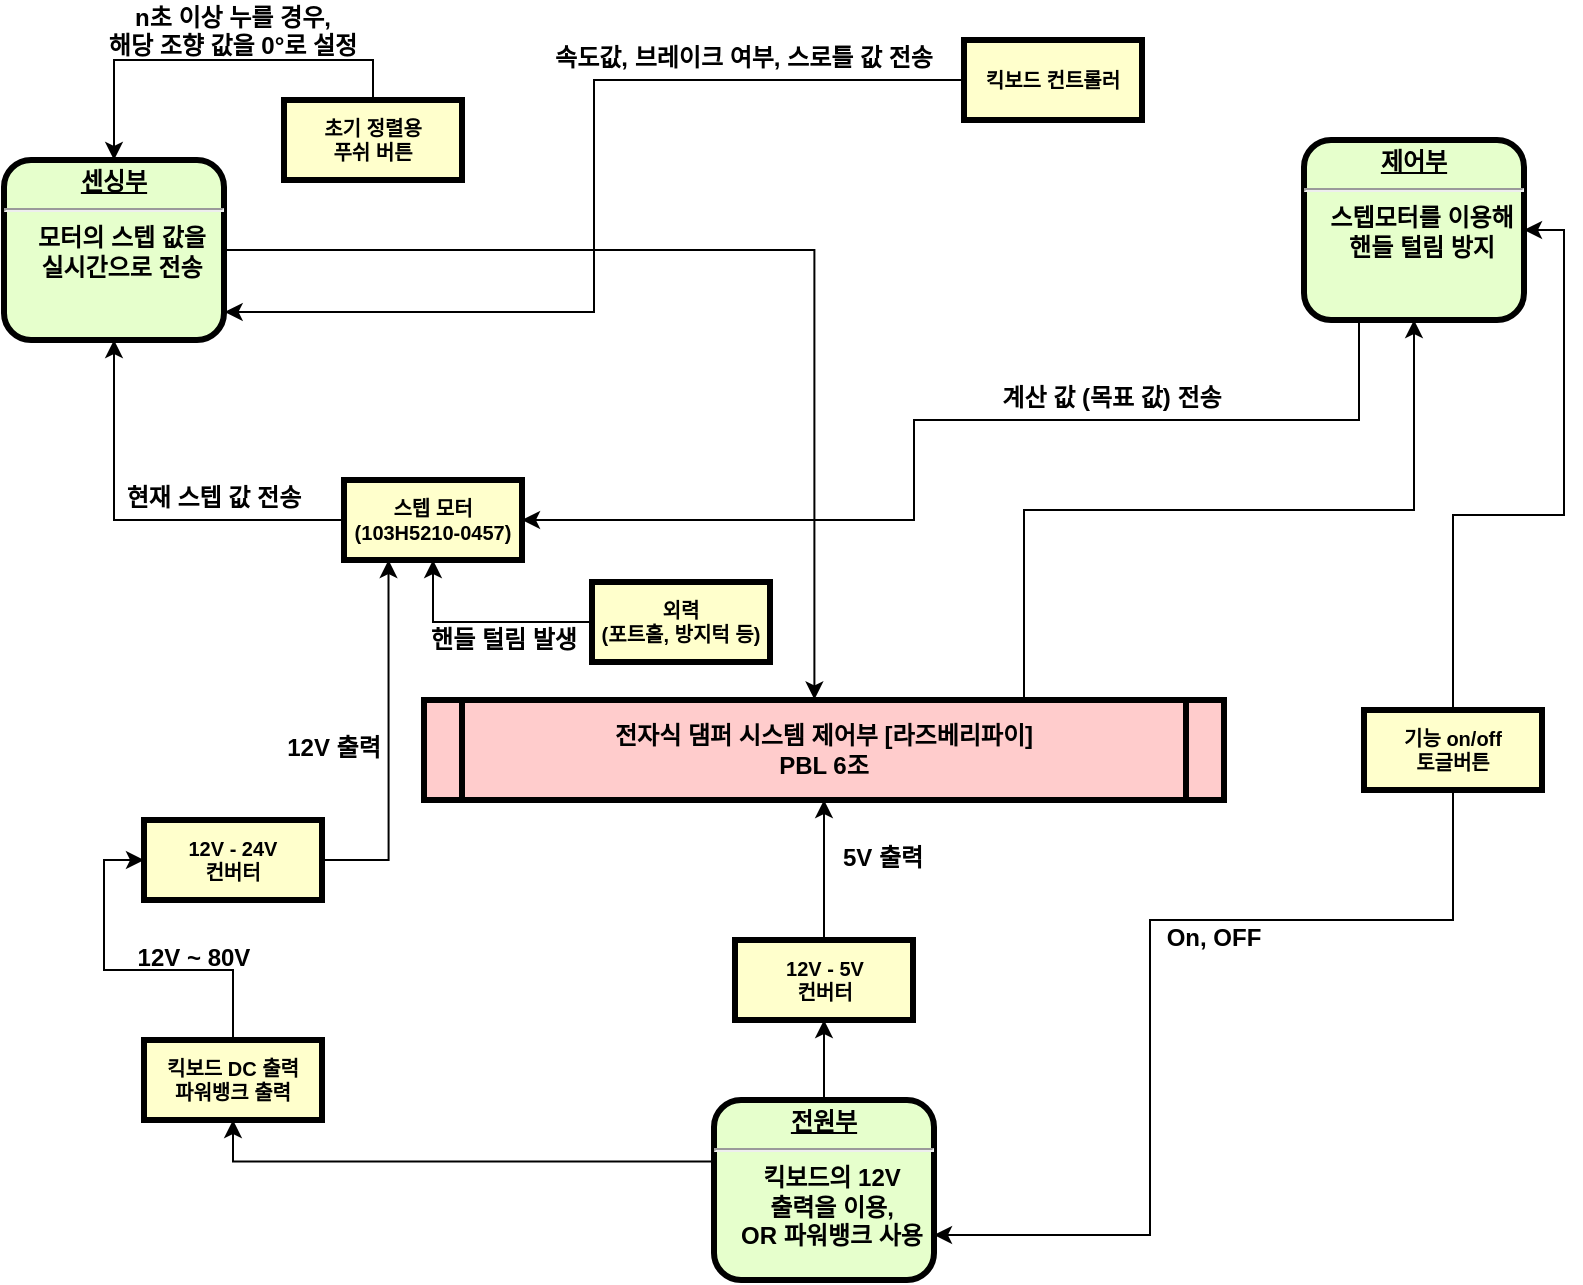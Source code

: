 <mxfile version="15.7.0" type="github">
  <diagram name="Page-1" id="c7558073-3199-34d8-9f00-42111426c3f3">
    <mxGraphModel dx="1185" dy="697" grid="1" gridSize="10" guides="1" tooltips="1" connect="1" arrows="1" fold="1" page="1" pageScale="1" pageWidth="826" pageHeight="1169" background="none" math="0" shadow="0">
      <root>
        <mxCell id="0" />
        <mxCell id="1" parent="0" />
        <mxCell id="0BRsgU6Nk2iyZQjAAnr7-128" style="edgeStyle=orthogonalEdgeStyle;rounded=0;orthogonalLoop=1;jettySize=auto;html=1;exitX=0.75;exitY=0;exitDx=0;exitDy=0;entryX=0.5;entryY=1;entryDx=0;entryDy=0;fontSize=9;" edge="1" parent="1" source="5" target="8">
          <mxGeometry relative="1" as="geometry" />
        </mxCell>
        <mxCell id="5" value="전자식 댐퍼 시스템 제어부 [라즈베리파이]&#xa;PBL 6조" style="shape=process;whiteSpace=wrap;align=center;verticalAlign=middle;size=0.048;fontStyle=1;strokeWidth=3;fillColor=#FFCCCC" parent="1" vertex="1">
          <mxGeometry x="240.0" y="370" width="400" height="50" as="geometry" />
        </mxCell>
        <mxCell id="0BRsgU6Nk2iyZQjAAnr7-108" style="edgeStyle=orthogonalEdgeStyle;rounded=0;orthogonalLoop=1;jettySize=auto;html=1;entryX=0.488;entryY=-0.005;entryDx=0;entryDy=0;entryPerimeter=0;fontSize=9;" edge="1" parent="1" source="6" target="5">
          <mxGeometry relative="1" as="geometry" />
        </mxCell>
        <mxCell id="6" value="&lt;p style=&quot;margin: 4px 0px 0px ; text-decoration: underline ; text-align: center&quot;&gt;&lt;strong&gt;센싱부&lt;br&gt;&lt;/strong&gt;&lt;/p&gt;&lt;hr&gt;&lt;p style=&quot;margin: 0px 0px 0px 8px&quot;&gt;모터의 스텝 값을&lt;/p&gt;&lt;p style=&quot;margin: 0px 0px 0px 8px&quot;&gt;실시간으로 전송&lt;/p&gt;" style="verticalAlign=middle;align=center;overflow=fill;fontSize=12;fontFamily=Helvetica;html=1;rounded=1;fontStyle=1;strokeWidth=3;fillColor=#E6FFCC" parent="1" vertex="1">
          <mxGeometry x="30" y="100" width="110" height="90" as="geometry" />
        </mxCell>
        <mxCell id="0BRsgU6Nk2iyZQjAAnr7-119" style="edgeStyle=orthogonalEdgeStyle;rounded=0;orthogonalLoop=1;jettySize=auto;html=1;entryX=1;entryY=0.5;entryDx=0;entryDy=0;fontSize=9;exitX=0.25;exitY=1;exitDx=0;exitDy=0;" edge="1" parent="1" source="8" target="0BRsgU6Nk2iyZQjAAnr7-97">
          <mxGeometry relative="1" as="geometry">
            <mxPoint x="630" y="180" as="sourcePoint" />
            <Array as="points">
              <mxPoint x="707" y="230" />
              <mxPoint x="485" y="230" />
              <mxPoint x="485" y="280" />
            </Array>
          </mxGeometry>
        </mxCell>
        <mxCell id="8" value="&lt;p style=&quot;margin: 0px ; margin-top: 4px ; text-align: center ; text-decoration: underline&quot;&gt;&lt;strong&gt;제어부&lt;/strong&gt;&lt;/p&gt;&lt;hr&gt;&lt;p style=&quot;margin: 0px ; margin-left: 8px&quot;&gt;스텝모터를 이용해&lt;/p&gt;&lt;p style=&quot;margin: 0px ; margin-left: 8px&quot;&gt;핸들 털림 방지&lt;/p&gt;" style="verticalAlign=middle;align=center;overflow=fill;fontSize=12;fontFamily=Helvetica;html=1;rounded=1;fontStyle=1;strokeWidth=3;fillColor=#E6FFCC" parent="1" vertex="1">
          <mxGeometry x="680" y="90" width="110" height="90" as="geometry" />
        </mxCell>
        <mxCell id="62" value="5V 출력" style="text;spacingTop=-5;align=center;fontStyle=1" parent="1" vertex="1">
          <mxGeometry x="454.5" y="440" width="30" height="20" as="geometry" />
        </mxCell>
        <mxCell id="0BRsgU6Nk2iyZQjAAnr7-117" style="edgeStyle=orthogonalEdgeStyle;rounded=0;orthogonalLoop=1;jettySize=auto;html=1;entryX=0.5;entryY=1;entryDx=0;entryDy=0;fontSize=9;" edge="1" parent="1" source="0BRsgU6Nk2iyZQjAAnr7-97" target="6">
          <mxGeometry relative="1" as="geometry" />
        </mxCell>
        <mxCell id="0BRsgU6Nk2iyZQjAAnr7-97" value="스텝 모터&#xa;(103H5210-0457)" style="whiteSpace=wrap;align=center;verticalAlign=middle;fontStyle=1;strokeWidth=3;fillColor=#FFFFCC;fontSize=10;" vertex="1" parent="1">
          <mxGeometry x="200" y="260" width="89" height="40" as="geometry" />
        </mxCell>
        <mxCell id="0BRsgU6Nk2iyZQjAAnr7-132" style="edgeStyle=orthogonalEdgeStyle;rounded=0;orthogonalLoop=1;jettySize=auto;html=1;entryX=0.25;entryY=1;entryDx=0;entryDy=0;fontSize=9;" edge="1" parent="1" source="0BRsgU6Nk2iyZQjAAnr7-99" target="0BRsgU6Nk2iyZQjAAnr7-97">
          <mxGeometry relative="1" as="geometry" />
        </mxCell>
        <mxCell id="0BRsgU6Nk2iyZQjAAnr7-99" value="12V - 24V&#xa;컨버터" style="whiteSpace=wrap;align=center;verticalAlign=middle;fontStyle=1;strokeWidth=3;fillColor=#FFFFCC;fontSize=10;" vertex="1" parent="1">
          <mxGeometry x="100" y="430" width="89" height="40" as="geometry" />
        </mxCell>
        <mxCell id="0BRsgU6Nk2iyZQjAAnr7-102" style="edgeStyle=orthogonalEdgeStyle;rounded=0;orthogonalLoop=1;jettySize=auto;html=1;entryX=0.5;entryY=1;entryDx=0;entryDy=0;fontSize=9;exitX=0.008;exitY=0.342;exitDx=0;exitDy=0;exitPerimeter=0;" edge="1" parent="1" source="0BRsgU6Nk2iyZQjAAnr7-100" target="0BRsgU6Nk2iyZQjAAnr7-101">
          <mxGeometry relative="1" as="geometry">
            <mxPoint x="320" y="640" as="sourcePoint" />
          </mxGeometry>
        </mxCell>
        <mxCell id="0BRsgU6Nk2iyZQjAAnr7-115" style="edgeStyle=orthogonalEdgeStyle;rounded=0;orthogonalLoop=1;jettySize=auto;html=1;entryX=0.5;entryY=1;entryDx=0;entryDy=0;fontSize=9;" edge="1" parent="1" source="0BRsgU6Nk2iyZQjAAnr7-100" target="0BRsgU6Nk2iyZQjAAnr7-114">
          <mxGeometry relative="1" as="geometry" />
        </mxCell>
        <mxCell id="0BRsgU6Nk2iyZQjAAnr7-100" value="&lt;p style=&quot;margin: 4px 0px 0px ; text-decoration: underline ; text-align: center&quot;&gt;전원부&lt;/p&gt;&lt;hr&gt;&lt;p style=&quot;margin: 0px 0px 0px 8px&quot;&gt;킥보드의 12V&lt;/p&gt;&lt;p style=&quot;margin: 0px 0px 0px 8px&quot;&gt;출력을 이용,&lt;/p&gt;&lt;p style=&quot;margin: 0px 0px 0px 8px&quot;&gt;OR 파워뱅크 사용&lt;/p&gt;" style="verticalAlign=middle;align=center;overflow=fill;fontSize=12;fontFamily=Helvetica;html=1;rounded=1;fontStyle=1;strokeWidth=3;fillColor=#E6FFCC" vertex="1" parent="1">
          <mxGeometry x="385" y="570" width="110" height="90" as="geometry" />
        </mxCell>
        <mxCell id="0BRsgU6Nk2iyZQjAAnr7-103" style="edgeStyle=orthogonalEdgeStyle;rounded=0;orthogonalLoop=1;jettySize=auto;html=1;exitX=0.5;exitY=0;exitDx=0;exitDy=0;entryX=0;entryY=0.5;entryDx=0;entryDy=0;fontSize=9;" edge="1" parent="1" source="0BRsgU6Nk2iyZQjAAnr7-101" target="0BRsgU6Nk2iyZQjAAnr7-99">
          <mxGeometry relative="1" as="geometry" />
        </mxCell>
        <mxCell id="0BRsgU6Nk2iyZQjAAnr7-101" value="킥보드 DC 출력&#xa;파워뱅크 출력" style="whiteSpace=wrap;align=center;verticalAlign=middle;fontStyle=1;strokeWidth=3;fillColor=#FFFFCC;fontSize=10;" vertex="1" parent="1">
          <mxGeometry x="100" y="540" width="89" height="40" as="geometry" />
        </mxCell>
        <mxCell id="0BRsgU6Nk2iyZQjAAnr7-107" style="edgeStyle=orthogonalEdgeStyle;rounded=0;orthogonalLoop=1;jettySize=auto;html=1;entryX=0.5;entryY=0;entryDx=0;entryDy=0;fontSize=9;exitX=0.5;exitY=0;exitDx=0;exitDy=0;" edge="1" parent="1" source="0BRsgU6Nk2iyZQjAAnr7-106" target="6">
          <mxGeometry relative="1" as="geometry" />
        </mxCell>
        <mxCell id="0BRsgU6Nk2iyZQjAAnr7-106" value="초기 정렬용&#xa;푸쉬 버튼" style="whiteSpace=wrap;align=center;verticalAlign=middle;fontStyle=1;strokeWidth=3;fillColor=#FFFFCC;fontSize=10;" vertex="1" parent="1">
          <mxGeometry x="170" y="70" width="89" height="40" as="geometry" />
        </mxCell>
        <mxCell id="0BRsgU6Nk2iyZQjAAnr7-111" style="edgeStyle=orthogonalEdgeStyle;rounded=0;orthogonalLoop=1;jettySize=auto;html=1;entryX=0.5;entryY=1;entryDx=0;entryDy=0;fontSize=9;" edge="1" parent="1" source="0BRsgU6Nk2iyZQjAAnr7-110" target="0BRsgU6Nk2iyZQjAAnr7-97">
          <mxGeometry relative="1" as="geometry" />
        </mxCell>
        <mxCell id="0BRsgU6Nk2iyZQjAAnr7-110" value="외력&#xa;(포트홀, 방지턱 등)" style="whiteSpace=wrap;align=center;verticalAlign=middle;fontStyle=1;strokeWidth=3;fillColor=#FFFFCC;fontSize=10;" vertex="1" parent="1">
          <mxGeometry x="324" y="311" width="89" height="40" as="geometry" />
        </mxCell>
        <mxCell id="0BRsgU6Nk2iyZQjAAnr7-116" style="edgeStyle=orthogonalEdgeStyle;rounded=0;orthogonalLoop=1;jettySize=auto;html=1;fontSize=9;" edge="1" parent="1" source="0BRsgU6Nk2iyZQjAAnr7-114" target="5">
          <mxGeometry relative="1" as="geometry" />
        </mxCell>
        <mxCell id="0BRsgU6Nk2iyZQjAAnr7-114" value="12V - 5V&#xa;컨버터" style="whiteSpace=wrap;align=center;verticalAlign=middle;fontStyle=1;strokeWidth=3;fillColor=#FFFFCC;fontSize=10;" vertex="1" parent="1">
          <mxGeometry x="395.5" y="490" width="89" height="40" as="geometry" />
        </mxCell>
        <mxCell id="0BRsgU6Nk2iyZQjAAnr7-121" style="edgeStyle=orthogonalEdgeStyle;rounded=0;orthogonalLoop=1;jettySize=auto;html=1;entryX=1.003;entryY=0.844;entryDx=0;entryDy=0;entryPerimeter=0;fontSize=9;" edge="1" parent="1" source="0BRsgU6Nk2iyZQjAAnr7-120" target="6">
          <mxGeometry relative="1" as="geometry" />
        </mxCell>
        <mxCell id="0BRsgU6Nk2iyZQjAAnr7-120" value="킥보드 컨트롤러" style="whiteSpace=wrap;align=center;verticalAlign=middle;fontStyle=1;strokeWidth=3;fillColor=#FFFFCC;fontSize=10;" vertex="1" parent="1">
          <mxGeometry x="510" y="40" width="89" height="40" as="geometry" />
        </mxCell>
        <mxCell id="0BRsgU6Nk2iyZQjAAnr7-122" value="속도값, 브레이크 여부, 스로틀 값 전송" style="text;spacingTop=-5;align=center;fontStyle=1" vertex="1" parent="1">
          <mxGeometry x="385.0" y="40" width="30" height="20" as="geometry" />
        </mxCell>
        <mxCell id="0BRsgU6Nk2iyZQjAAnr7-127" style="edgeStyle=orthogonalEdgeStyle;rounded=0;orthogonalLoop=1;jettySize=auto;html=1;entryX=1;entryY=0.5;entryDx=0;entryDy=0;fontSize=9;" edge="1" parent="1" source="0BRsgU6Nk2iyZQjAAnr7-125" target="8">
          <mxGeometry relative="1" as="geometry" />
        </mxCell>
        <mxCell id="0BRsgU6Nk2iyZQjAAnr7-140" style="edgeStyle=orthogonalEdgeStyle;rounded=0;orthogonalLoop=1;jettySize=auto;html=1;entryX=1;entryY=0.75;entryDx=0;entryDy=0;fontSize=9;" edge="1" parent="1" source="0BRsgU6Nk2iyZQjAAnr7-125" target="0BRsgU6Nk2iyZQjAAnr7-100">
          <mxGeometry relative="1" as="geometry">
            <Array as="points">
              <mxPoint x="755" y="480" />
              <mxPoint x="603" y="480" />
              <mxPoint x="603" y="637" />
            </Array>
          </mxGeometry>
        </mxCell>
        <mxCell id="0BRsgU6Nk2iyZQjAAnr7-125" value="기능 on/off&#xa;토글버튼" style="whiteSpace=wrap;align=center;verticalAlign=middle;fontStyle=1;strokeWidth=3;fillColor=#FFFFCC;fontSize=10;" vertex="1" parent="1">
          <mxGeometry x="710" y="375" width="89" height="40" as="geometry" />
        </mxCell>
        <mxCell id="0BRsgU6Nk2iyZQjAAnr7-133" value="12V 출력" style="text;spacingTop=-5;align=center;fontStyle=1" vertex="1" parent="1">
          <mxGeometry x="180.0" y="385" width="30" height="20" as="geometry" />
        </mxCell>
        <mxCell id="0BRsgU6Nk2iyZQjAAnr7-134" value="n초 이상 누를 경우,&#xa;해당 조향 값을 0°로 설정" style="text;spacingTop=-5;align=center;fontStyle=1" vertex="1" parent="1">
          <mxGeometry x="129.5" y="20" width="30" height="20" as="geometry" />
        </mxCell>
        <mxCell id="0BRsgU6Nk2iyZQjAAnr7-136" value="현재 스텝 값 전송" style="text;spacingTop=-5;align=center;fontStyle=1" vertex="1" parent="1">
          <mxGeometry x="120.0" y="260" width="30" height="20" as="geometry" />
        </mxCell>
        <mxCell id="0BRsgU6Nk2iyZQjAAnr7-137" value="계산 값 (목표 값) 전송" style="text;spacingTop=-5;align=center;fontStyle=1" vertex="1" parent="1">
          <mxGeometry x="569.0" y="210" width="30" height="20" as="geometry" />
        </mxCell>
        <mxCell id="0BRsgU6Nk2iyZQjAAnr7-138" value="핸들 털림 발생" style="text;spacingTop=-5;align=center;fontStyle=1" vertex="1" parent="1">
          <mxGeometry x="265.0" y="331" width="30" height="20" as="geometry" />
        </mxCell>
        <mxCell id="0BRsgU6Nk2iyZQjAAnr7-139" value="12V ~ 80V" style="text;spacingTop=-5;align=center;fontStyle=1" vertex="1" parent="1">
          <mxGeometry x="110.0" y="490" width="30" height="20" as="geometry" />
        </mxCell>
        <mxCell id="0BRsgU6Nk2iyZQjAAnr7-141" value="On, OFF" style="text;spacingTop=-5;align=center;fontStyle=1" vertex="1" parent="1">
          <mxGeometry x="620.0" y="480" width="30" height="20" as="geometry" />
        </mxCell>
      </root>
    </mxGraphModel>
  </diagram>
</mxfile>

